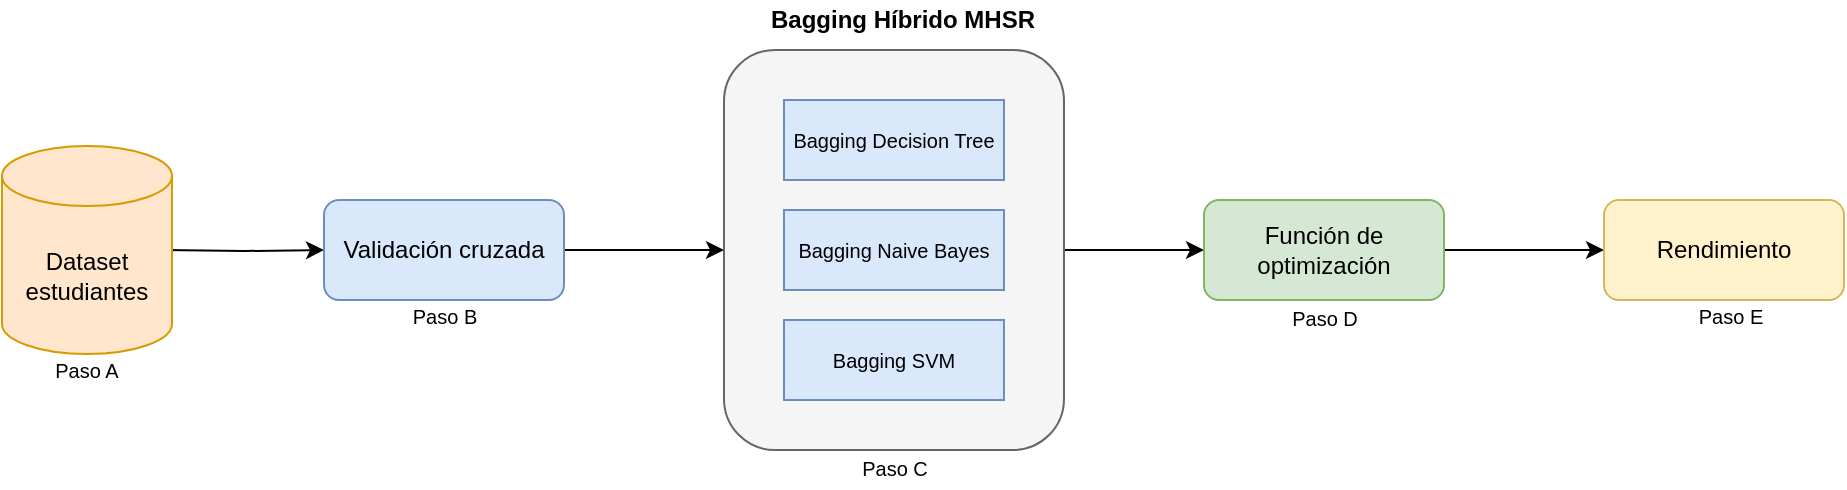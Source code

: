 <mxfile version="14.8.5" type="device" pages="5"><diagram id="N2TZJA6Du2syHs8YAwOE" name="validación cruzada"><mxGraphModel dx="1422" dy="762" grid="0" gridSize="10" guides="1" tooltips="1" connect="1" arrows="1" fold="1" page="0" pageScale="1" pageWidth="827" pageHeight="1169" math="0" shadow="0"><root><mxCell id="0"/><mxCell id="1" parent="0"/><mxCell id="IevuPPQC-qcQ744BRTo6-2" style="edgeStyle=orthogonalEdgeStyle;rounded=0;orthogonalLoop=1;jettySize=auto;html=1;" parent="1" target="IevuPPQC-qcQ744BRTo6-3" edge="1"><mxGeometry relative="1" as="geometry"><mxPoint x="240" y="180" as="targetPoint"/><mxPoint x="160" y="175" as="sourcePoint"/></mxGeometry></mxCell><mxCell id="IevuPPQC-qcQ744BRTo6-4" style="edgeStyle=orthogonalEdgeStyle;rounded=0;orthogonalLoop=1;jettySize=auto;html=1;" parent="1" source="IevuPPQC-qcQ744BRTo6-3" target="IevuPPQC-qcQ744BRTo6-5" edge="1"><mxGeometry relative="1" as="geometry"><mxPoint x="480" y="175" as="targetPoint"/></mxGeometry></mxCell><mxCell id="IevuPPQC-qcQ744BRTo6-3" value="Validación cruzada" style="rounded=1;whiteSpace=wrap;html=1;fillColor=#dae8fc;strokeColor=#6c8ebf;" parent="1" vertex="1"><mxGeometry x="240" y="150" width="120" height="50" as="geometry"/></mxCell><mxCell id="IevuPPQC-qcQ744BRTo6-8" style="edgeStyle=orthogonalEdgeStyle;rounded=0;orthogonalLoop=1;jettySize=auto;html=1;" parent="1" source="IevuPPQC-qcQ744BRTo6-5" target="IevuPPQC-qcQ744BRTo6-6" edge="1"><mxGeometry relative="1" as="geometry"/></mxCell><mxCell id="IevuPPQC-qcQ744BRTo6-5" value="" style="rounded=1;whiteSpace=wrap;html=1;align=center;fillColor=#f5f5f5;strokeColor=#666666;fontColor=#333333;" parent="1" vertex="1"><mxGeometry x="440" y="75" width="170" height="200" as="geometry"/></mxCell><mxCell id="IevuPPQC-qcQ744BRTo6-14" style="edgeStyle=orthogonalEdgeStyle;rounded=0;orthogonalLoop=1;jettySize=auto;html=1;entryX=0;entryY=0.5;entryDx=0;entryDy=0;" parent="1" source="IevuPPQC-qcQ744BRTo6-6" target="IevuPPQC-qcQ744BRTo6-12" edge="1"><mxGeometry relative="1" as="geometry"/></mxCell><mxCell id="IevuPPQC-qcQ744BRTo6-6" value="Función de optimización" style="rounded=1;whiteSpace=wrap;html=1;fillColor=#d5e8d4;strokeColor=#82b366;" parent="1" vertex="1"><mxGeometry x="680" y="150" width="120" height="50" as="geometry"/></mxCell><mxCell id="IevuPPQC-qcQ744BRTo6-9" value="&lt;font style=&quot;font-size: 10px&quot;&gt;Bagging Decision Tree&lt;/font&gt;" style="rounded=0;whiteSpace=wrap;html=1;fillColor=#dae8fc;strokeColor=#6c8ebf;" parent="1" vertex="1"><mxGeometry x="470" y="100" width="110" height="40" as="geometry"/></mxCell><mxCell id="IevuPPQC-qcQ744BRTo6-10" value="&lt;font style=&quot;font-size: 10px&quot;&gt;Bagging Naive Bayes&lt;/font&gt;" style="rounded=0;whiteSpace=wrap;html=1;fillColor=#dae8fc;strokeColor=#6c8ebf;" parent="1" vertex="1"><mxGeometry x="470" y="155" width="110" height="40" as="geometry"/></mxCell><mxCell id="IevuPPQC-qcQ744BRTo6-11" value="&lt;font style=&quot;font-size: 10px&quot;&gt;Bagging SVM&lt;/font&gt;" style="rounded=0;whiteSpace=wrap;html=1;fillColor=#dae8fc;strokeColor=#6c8ebf;" parent="1" vertex="1"><mxGeometry x="470" y="210" width="110" height="40" as="geometry"/></mxCell><mxCell id="IevuPPQC-qcQ744BRTo6-12" value="Rendimiento" style="rounded=1;whiteSpace=wrap;html=1;fillColor=#fff2cc;strokeColor=#d6b656;" parent="1" vertex="1"><mxGeometry x="880" y="150" width="120" height="50" as="geometry"/></mxCell><mxCell id="IevuPPQC-qcQ744BRTo6-15" value="&lt;b&gt;Bagging Híbrido MHSR&lt;/b&gt;" style="text;html=1;strokeColor=none;fillColor=none;align=center;verticalAlign=middle;whiteSpace=wrap;rounded=0;" parent="1" vertex="1"><mxGeometry x="457" y="50" width="145" height="20" as="geometry"/></mxCell><mxCell id="IevuPPQC-qcQ744BRTo6-20" value="&lt;span&gt;Dataset estudiantes&lt;/span&gt;" style="shape=cylinder3;whiteSpace=wrap;html=1;boundedLbl=1;backgroundOutline=1;size=15;fillColor=#ffe6cc;strokeColor=#d79b00;" parent="1" vertex="1"><mxGeometry x="79" y="123" width="85" height="104" as="geometry"/></mxCell><mxCell id="IevuPPQC-qcQ744BRTo6-23" value="&lt;font style=&quot;font-size: 10px&quot;&gt;Paso A&lt;/font&gt;" style="text;html=1;strokeColor=none;fillColor=none;align=center;verticalAlign=middle;whiteSpace=wrap;rounded=0;" parent="1" vertex="1"><mxGeometry x="99.25" y="225" width="44.5" height="20" as="geometry"/></mxCell><mxCell id="IevuPPQC-qcQ744BRTo6-25" value="&lt;font style=&quot;font-size: 10px&quot;&gt;Paso B&lt;/font&gt;" style="text;html=1;strokeColor=none;fillColor=none;align=center;verticalAlign=middle;whiteSpace=wrap;rounded=0;" parent="1" vertex="1"><mxGeometry x="277.75" y="198" width="44.5" height="20" as="geometry"/></mxCell><mxCell id="IevuPPQC-qcQ744BRTo6-26" value="&lt;font style=&quot;font-size: 10px&quot;&gt;Paso C&lt;/font&gt;" style="text;html=1;strokeColor=none;fillColor=none;align=center;verticalAlign=middle;whiteSpace=wrap;rounded=0;" parent="1" vertex="1"><mxGeometry x="502.75" y="274" width="44.5" height="20" as="geometry"/></mxCell><mxCell id="IevuPPQC-qcQ744BRTo6-27" value="&lt;font style=&quot;font-size: 10px&quot;&gt;Paso D&lt;/font&gt;" style="text;html=1;strokeColor=none;fillColor=none;align=center;verticalAlign=middle;whiteSpace=wrap;rounded=0;" parent="1" vertex="1"><mxGeometry x="717.75" y="199" width="44.5" height="20" as="geometry"/></mxCell><mxCell id="IevuPPQC-qcQ744BRTo6-28" value="&lt;font style=&quot;font-size: 10px&quot;&gt;Paso E&lt;/font&gt;" style="text;html=1;strokeColor=none;fillColor=none;align=center;verticalAlign=middle;whiteSpace=wrap;rounded=0;" parent="1" vertex="1"><mxGeometry x="921" y="198" width="44.5" height="20" as="geometry"/></mxCell></root></mxGraphModel></diagram><diagram id="5_B37oVYiKjWoJT32FW2" name="bagging híbrido"><mxGraphModel dx="1422" dy="762" grid="0" gridSize="10" guides="1" tooltips="1" connect="1" arrows="1" fold="1" page="0" pageScale="1" pageWidth="827" pageHeight="1169" math="0" shadow="0"><root><mxCell id="9tdgU_UsoQfEM0NLHIND-0"/><mxCell id="9tdgU_UsoQfEM0NLHIND-1" parent="9tdgU_UsoQfEM0NLHIND-0"/><mxCell id="RwHG8aH5H14vJ3dtBlJ--0" style="edgeStyle=orthogonalEdgeStyle;rounded=0;orthogonalLoop=1;jettySize=auto;html=1;" parent="9tdgU_UsoQfEM0NLHIND-1" target="RwHG8aH5H14vJ3dtBlJ--2" edge="1"><mxGeometry relative="1" as="geometry"><mxPoint x="275" y="382" as="targetPoint"/><mxPoint x="195" y="377" as="sourcePoint"/></mxGeometry></mxCell><mxCell id="RwHG8aH5H14vJ3dtBlJ--23" style="edgeStyle=orthogonalEdgeStyle;rounded=0;orthogonalLoop=1;jettySize=auto;html=1;" parent="9tdgU_UsoQfEM0NLHIND-1" source="RwHG8aH5H14vJ3dtBlJ--2" edge="1"><mxGeometry relative="1" as="geometry"><mxPoint x="335" y="217.333" as="targetPoint"/></mxGeometry></mxCell><mxCell id="RwHG8aH5H14vJ3dtBlJ--26" style="edgeStyle=orthogonalEdgeStyle;rounded=0;orthogonalLoop=1;jettySize=auto;html=1;" parent="9tdgU_UsoQfEM0NLHIND-1" source="RwHG8aH5H14vJ3dtBlJ--2" edge="1"><mxGeometry relative="1" as="geometry"><mxPoint x="758.333" y="377.0" as="targetPoint"/></mxGeometry></mxCell><mxCell id="RwHG8aH5H14vJ3dtBlJ--2" value="Separar conjunto de datos" style="rounded=1;whiteSpace=wrap;html=1;fillColor=#dae8fc;strokeColor=#6c8ebf;" parent="9tdgU_UsoQfEM0NLHIND-1" vertex="1"><mxGeometry x="275" y="352" width="120" height="50" as="geometry"/></mxCell><mxCell id="RwHG8aH5H14vJ3dtBlJ--3" style="edgeStyle=orthogonalEdgeStyle;rounded=0;orthogonalLoop=1;jettySize=auto;html=1;" parent="9tdgU_UsoQfEM0NLHIND-1" source="RwHG8aH5H14vJ3dtBlJ--4" target="RwHG8aH5H14vJ3dtBlJ--6" edge="1"><mxGeometry relative="1" as="geometry"/></mxCell><mxCell id="RwHG8aH5H14vJ3dtBlJ--4" value="" style="rounded=1;whiteSpace=wrap;html=1;align=center;fillColor=#f5f5f5;strokeColor=#666666;fontColor=#333333;" parent="9tdgU_UsoQfEM0NLHIND-1" vertex="1"><mxGeometry x="533" y="87" width="170" height="200" as="geometry"/></mxCell><mxCell id="RwHG8aH5H14vJ3dtBlJ--5" style="edgeStyle=orthogonalEdgeStyle;rounded=0;orthogonalLoop=1;jettySize=auto;html=1;entryX=0;entryY=0.5;entryDx=0;entryDy=0;" parent="9tdgU_UsoQfEM0NLHIND-1" source="RwHG8aH5H14vJ3dtBlJ--6" target="RwHG8aH5H14vJ3dtBlJ--10" edge="1"><mxGeometry relative="1" as="geometry"/></mxCell><mxCell id="RwHG8aH5H14vJ3dtBlJ--6" value="Validar modelo con datos de prueba" style="rounded=1;whiteSpace=wrap;html=1;fillColor=#d5e8d4;strokeColor=#82b366;" parent="9tdgU_UsoQfEM0NLHIND-1" vertex="1"><mxGeometry x="763" y="350" width="120" height="50" as="geometry"/></mxCell><mxCell id="RwHG8aH5H14vJ3dtBlJ--7" value="&lt;font style=&quot;font-size: 10px&quot;&gt;Bagging Decision Tree&lt;/font&gt;" style="rounded=0;whiteSpace=wrap;html=1;fillColor=#dae8fc;strokeColor=#6c8ebf;" parent="9tdgU_UsoQfEM0NLHIND-1" vertex="1"><mxGeometry x="563" y="112" width="110" height="40" as="geometry"/></mxCell><mxCell id="RwHG8aH5H14vJ3dtBlJ--8" value="&lt;font style=&quot;font-size: 10px&quot;&gt;Bagging Naive Bayes&lt;/font&gt;" style="rounded=0;whiteSpace=wrap;html=1;fillColor=#dae8fc;strokeColor=#6c8ebf;" parent="9tdgU_UsoQfEM0NLHIND-1" vertex="1"><mxGeometry x="563" y="167" width="110" height="40" as="geometry"/></mxCell><mxCell id="RwHG8aH5H14vJ3dtBlJ--9" value="&lt;font style=&quot;font-size: 10px&quot;&gt;Bagging SVM&lt;/font&gt;" style="rounded=0;whiteSpace=wrap;html=1;fillColor=#dae8fc;strokeColor=#6c8ebf;" parent="9tdgU_UsoQfEM0NLHIND-1" vertex="1"><mxGeometry x="563" y="222" width="110" height="40" as="geometry"/></mxCell><mxCell id="RwHG8aH5H14vJ3dtBlJ--10" value="Rendimiento" style="rounded=1;whiteSpace=wrap;html=1;fillColor=#fff2cc;strokeColor=#d6b656;" parent="9tdgU_UsoQfEM0NLHIND-1" vertex="1"><mxGeometry x="953" y="350" width="120" height="50" as="geometry"/></mxCell><mxCell id="RwHG8aH5H14vJ3dtBlJ--11" value="&lt;b&gt;Bagging Híbrido MHSR&lt;/b&gt;" style="text;html=1;strokeColor=none;fillColor=none;align=center;verticalAlign=middle;whiteSpace=wrap;rounded=0;" parent="9tdgU_UsoQfEM0NLHIND-1" vertex="1"><mxGeometry x="550" y="62" width="145" height="20" as="geometry"/></mxCell><mxCell id="RwHG8aH5H14vJ3dtBlJ--12" value="&lt;span&gt;Dataset estudiantes&lt;/span&gt;" style="shape=cylinder3;whiteSpace=wrap;html=1;boundedLbl=1;backgroundOutline=1;size=15;fillColor=#ffe6cc;strokeColor=#d79b00;" parent="9tdgU_UsoQfEM0NLHIND-1" vertex="1"><mxGeometry x="114" y="325" width="85" height="104" as="geometry"/></mxCell><mxCell id="RwHG8aH5H14vJ3dtBlJ--13" value="&lt;font style=&quot;font-size: 10px&quot;&gt;Paso A&lt;/font&gt;" style="text;html=1;strokeColor=none;fillColor=none;align=center;verticalAlign=middle;whiteSpace=wrap;rounded=0;" parent="9tdgU_UsoQfEM0NLHIND-1" vertex="1"><mxGeometry x="134.25" y="427" width="44.5" height="20" as="geometry"/></mxCell><mxCell id="RwHG8aH5H14vJ3dtBlJ--14" value="&lt;font style=&quot;font-size: 10px&quot;&gt;Paso B&lt;/font&gt;" style="text;html=1;strokeColor=none;fillColor=none;align=center;verticalAlign=middle;whiteSpace=wrap;rounded=0;" parent="9tdgU_UsoQfEM0NLHIND-1" vertex="1"><mxGeometry x="303" y="402" width="44.5" height="20" as="geometry"/></mxCell><mxCell id="RwHG8aH5H14vJ3dtBlJ--15" value="&lt;font style=&quot;font-size: 10px&quot;&gt;Paso D&lt;/font&gt;" style="text;html=1;strokeColor=none;fillColor=none;align=center;verticalAlign=middle;whiteSpace=wrap;rounded=0;" parent="9tdgU_UsoQfEM0NLHIND-1" vertex="1"><mxGeometry x="595.75" y="286" width="44.5" height="20" as="geometry"/></mxCell><mxCell id="RwHG8aH5H14vJ3dtBlJ--16" value="&lt;font style=&quot;font-size: 10px&quot;&gt;Paso E&lt;/font&gt;" style="text;html=1;strokeColor=none;fillColor=none;align=center;verticalAlign=middle;whiteSpace=wrap;rounded=0;" parent="9tdgU_UsoQfEM0NLHIND-1" vertex="1"><mxGeometry x="800.75" y="400" width="44.5" height="20" as="geometry"/></mxCell><mxCell id="RwHG8aH5H14vJ3dtBlJ--17" value="&lt;font style=&quot;font-size: 10px&quot;&gt;Paso F&lt;/font&gt;" style="text;html=1;strokeColor=none;fillColor=none;align=center;verticalAlign=middle;whiteSpace=wrap;rounded=0;" parent="9tdgU_UsoQfEM0NLHIND-1" vertex="1"><mxGeometry x="990.75" y="400" width="44.5" height="20" as="geometry"/></mxCell><mxCell id="RwHG8aH5H14vJ3dtBlJ--25" style="edgeStyle=orthogonalEdgeStyle;rounded=0;orthogonalLoop=1;jettySize=auto;html=1;" parent="9tdgU_UsoQfEM0NLHIND-1" source="RwHG8aH5H14vJ3dtBlJ--22" edge="1"><mxGeometry relative="1" as="geometry"><mxPoint x="530" y="194" as="targetPoint"/></mxGeometry></mxCell><mxCell id="RwHG8aH5H14vJ3dtBlJ--22" value="datos de entrenamiento" style="rounded=1;whiteSpace=wrap;html=1;fillColor=#d5e8d4;strokeColor=#82b366;" parent="9tdgU_UsoQfEM0NLHIND-1" vertex="1"><mxGeometry x="280" y="169" width="120" height="50" as="geometry"/></mxCell><mxCell id="RwHG8aH5H14vJ3dtBlJ--27" value="&lt;font style=&quot;font-size: 10px&quot;&gt;Paso C&lt;/font&gt;" style="text;html=1;strokeColor=none;fillColor=none;align=center;verticalAlign=middle;whiteSpace=wrap;rounded=0;" parent="9tdgU_UsoQfEM0NLHIND-1" vertex="1"><mxGeometry x="339" y="219" width="44.5" height="20" as="geometry"/></mxCell></root></mxGraphModel></diagram><diagram name="Bagging" id="Qr1WZ4mYswpFCwmaDDkZ"><mxGraphModel dx="723" dy="375" grid="0" gridSize="10" guides="1" tooltips="1" connect="1" arrows="1" fold="1" page="0" pageScale="1" pageWidth="827" pageHeight="1169" math="0" shadow="0"><root><mxCell id="T3yZCdiq-XXfJCY_7sdT-0"/><mxCell id="T3yZCdiq-XXfJCY_7sdT-1" parent="T3yZCdiq-XXfJCY_7sdT-0"/><mxCell id="9xt1KDGMKNO22UtTy3wl-9" style="edgeStyle=orthogonalEdgeStyle;rounded=0;orthogonalLoop=1;jettySize=auto;html=1;entryX=0.5;entryY=1;entryDx=0;entryDy=0;" edge="1" parent="T3yZCdiq-XXfJCY_7sdT-1" source="T3yZCdiq-XXfJCY_7sdT-5" target="T3yZCdiq-XXfJCY_7sdT-22"><mxGeometry relative="1" as="geometry"/></mxCell><mxCell id="9xt1KDGMKNO22UtTy3wl-10" style="edgeStyle=orthogonalEdgeStyle;rounded=0;orthogonalLoop=1;jettySize=auto;html=1;entryX=0;entryY=0.5;entryDx=0;entryDy=0;" edge="1" parent="T3yZCdiq-XXfJCY_7sdT-1" source="T3yZCdiq-XXfJCY_7sdT-5" target="T3yZCdiq-XXfJCY_7sdT-9"><mxGeometry relative="1" as="geometry"/></mxCell><mxCell id="T3yZCdiq-XXfJCY_7sdT-5" value="Separar conjunto de datos" style="rounded=1;whiteSpace=wrap;html=1;fillColor=#dae8fc;strokeColor=#6c8ebf;" vertex="1" parent="T3yZCdiq-XXfJCY_7sdT-1"><mxGeometry x="439" y="352" width="120" height="50" as="geometry"/></mxCell><mxCell id="T3yZCdiq-XXfJCY_7sdT-8" style="edgeStyle=orthogonalEdgeStyle;rounded=0;orthogonalLoop=1;jettySize=auto;html=1;entryX=0;entryY=0.5;entryDx=0;entryDy=0;" edge="1" parent="T3yZCdiq-XXfJCY_7sdT-1" source="T3yZCdiq-XXfJCY_7sdT-9" target="T3yZCdiq-XXfJCY_7sdT-13"><mxGeometry relative="1" as="geometry"/></mxCell><mxCell id="T3yZCdiq-XXfJCY_7sdT-9" value="Validar modelo con datos de prueba" style="rounded=1;whiteSpace=wrap;html=1;fillColor=#d5e8d4;strokeColor=#82b366;" vertex="1" parent="T3yZCdiq-XXfJCY_7sdT-1"><mxGeometry x="711" y="352" width="120" height="50" as="geometry"/></mxCell><mxCell id="T3yZCdiq-XXfJCY_7sdT-13" value="Rendimiento" style="rounded=1;whiteSpace=wrap;html=1;fillColor=#fff2cc;strokeColor=#d6b656;" vertex="1" parent="T3yZCdiq-XXfJCY_7sdT-1"><mxGeometry x="903" y="352" width="120" height="50" as="geometry"/></mxCell><mxCell id="9xt1KDGMKNO22UtTy3wl-12" style="edgeStyle=orthogonalEdgeStyle;rounded=0;orthogonalLoop=1;jettySize=auto;html=1;entryX=0;entryY=0.5;entryDx=0;entryDy=0;" edge="1" parent="T3yZCdiq-XXfJCY_7sdT-1" source="T3yZCdiq-XXfJCY_7sdT-15" target="9xt1KDGMKNO22UtTy3wl-8"><mxGeometry relative="1" as="geometry"/></mxCell><mxCell id="T3yZCdiq-XXfJCY_7sdT-15" value="&lt;span&gt;Dataset estudiantes&lt;/span&gt;" style="shape=cylinder3;whiteSpace=wrap;html=1;boundedLbl=1;backgroundOutline=1;size=15;fillColor=#ffe6cc;strokeColor=#d79b00;" vertex="1" parent="T3yZCdiq-XXfJCY_7sdT-1"><mxGeometry x="49.25" y="325" width="85" height="104" as="geometry"/></mxCell><mxCell id="T3yZCdiq-XXfJCY_7sdT-16" value="&lt;font style=&quot;font-size: 10px&quot;&gt;Paso A&lt;/font&gt;" style="text;html=1;strokeColor=none;fillColor=none;align=center;verticalAlign=middle;whiteSpace=wrap;rounded=0;" vertex="1" parent="T3yZCdiq-XXfJCY_7sdT-1"><mxGeometry x="69.5" y="432" width="44.5" height="20" as="geometry"/></mxCell><mxCell id="T3yZCdiq-XXfJCY_7sdT-17" value="&lt;font style=&quot;font-size: 10px&quot;&gt;Paso B&lt;/font&gt;" style="text;html=1;strokeColor=none;fillColor=none;align=center;verticalAlign=middle;whiteSpace=wrap;rounded=0;" vertex="1" parent="T3yZCdiq-XXfJCY_7sdT-1"><mxGeometry x="270" y="404" width="44.5" height="20" as="geometry"/></mxCell><mxCell id="T3yZCdiq-XXfJCY_7sdT-19" value="&lt;font style=&quot;font-size: 10px&quot;&gt;Paso E&lt;/font&gt;" style="text;html=1;strokeColor=none;fillColor=none;align=center;verticalAlign=middle;whiteSpace=wrap;rounded=0;" vertex="1" parent="T3yZCdiq-XXfJCY_7sdT-1"><mxGeometry x="777" y="250" width="44.5" height="20" as="geometry"/></mxCell><mxCell id="T3yZCdiq-XXfJCY_7sdT-20" value="&lt;font style=&quot;font-size: 10px&quot;&gt;Paso F&lt;/font&gt;" style="text;html=1;strokeColor=none;fillColor=none;align=center;verticalAlign=middle;whiteSpace=wrap;rounded=0;" vertex="1" parent="T3yZCdiq-XXfJCY_7sdT-1"><mxGeometry x="748.75" y="402" width="44.5" height="20" as="geometry"/></mxCell><mxCell id="9xt1KDGMKNO22UtTy3wl-3" style="edgeStyle=orthogonalEdgeStyle;rounded=0;orthogonalLoop=1;jettySize=auto;html=1;entryX=0;entryY=0.5;entryDx=0;entryDy=0;" edge="1" parent="T3yZCdiq-XXfJCY_7sdT-1" source="T3yZCdiq-XXfJCY_7sdT-22" target="9xt1KDGMKNO22UtTy3wl-1"><mxGeometry relative="1" as="geometry"/></mxCell><mxCell id="T3yZCdiq-XXfJCY_7sdT-22" value="datos de entrenamiento" style="rounded=1;whiteSpace=wrap;html=1;fillColor=#d5e8d4;strokeColor=#82b366;" vertex="1" parent="T3yZCdiq-XXfJCY_7sdT-1"><mxGeometry x="439" y="200" width="120" height="50" as="geometry"/></mxCell><mxCell id="T3yZCdiq-XXfJCY_7sdT-23" value="&lt;font style=&quot;font-size: 10px&quot;&gt;Paso C&lt;/font&gt;" style="text;html=1;strokeColor=none;fillColor=none;align=center;verticalAlign=middle;whiteSpace=wrap;rounded=0;" vertex="1" parent="T3yZCdiq-XXfJCY_7sdT-1"><mxGeometry x="483" y="404" width="44.5" height="20" as="geometry"/></mxCell><mxCell id="9xt1KDGMKNO22UtTy3wl-4" style="edgeStyle=orthogonalEdgeStyle;rounded=0;orthogonalLoop=1;jettySize=auto;html=1;entryX=0.5;entryY=0;entryDx=0;entryDy=0;" edge="1" parent="T3yZCdiq-XXfJCY_7sdT-1" source="9xt1KDGMKNO22UtTy3wl-1" target="T3yZCdiq-XXfJCY_7sdT-9"><mxGeometry relative="1" as="geometry"/></mxCell><mxCell id="9xt1KDGMKNO22UtTy3wl-1" value="Bagging SVM" style="rounded=1;whiteSpace=wrap;html=1;fillColor=#e1d5e7;strokeColor=#9673a6;" vertex="1" parent="T3yZCdiq-XXfJCY_7sdT-1"><mxGeometry x="709" y="200" width="123" height="50" as="geometry"/></mxCell><mxCell id="9xt1KDGMKNO22UtTy3wl-2" value="&lt;font style=&quot;font-size: 10px&quot;&gt;Paso D&lt;/font&gt;" style="text;html=1;strokeColor=none;fillColor=none;align=center;verticalAlign=middle;whiteSpace=wrap;rounded=0;" vertex="1" parent="T3yZCdiq-XXfJCY_7sdT-1"><mxGeometry x="505" y="250" width="44.5" height="20" as="geometry"/></mxCell><mxCell id="9xt1KDGMKNO22UtTy3wl-11" style="edgeStyle=orthogonalEdgeStyle;rounded=0;orthogonalLoop=1;jettySize=auto;html=1;entryX=0;entryY=0.5;entryDx=0;entryDy=0;" edge="1" parent="T3yZCdiq-XXfJCY_7sdT-1" source="9xt1KDGMKNO22UtTy3wl-8" target="T3yZCdiq-XXfJCY_7sdT-5"><mxGeometry relative="1" as="geometry"/></mxCell><mxCell id="9xt1KDGMKNO22UtTy3wl-8" value="convertir datos categóricos a numéricos" style="rounded=1;whiteSpace=wrap;html=1;fillColor=#b0e3e6;strokeColor=#0e8088;" vertex="1" parent="T3yZCdiq-XXfJCY_7sdT-1"><mxGeometry x="210" y="352" width="145" height="50" as="geometry"/></mxCell><mxCell id="9xt1KDGMKNO22UtTy3wl-16" value="&lt;font style=&quot;font-size: 10px&quot;&gt;Paso G&lt;/font&gt;" style="text;html=1;strokeColor=none;fillColor=none;align=center;verticalAlign=middle;whiteSpace=wrap;rounded=0;" vertex="1" parent="T3yZCdiq-XXfJCY_7sdT-1"><mxGeometry x="949" y="402" width="44.5" height="20" as="geometry"/></mxCell></root></mxGraphModel></diagram><diagram id="Jd4wSJJdCZXg3dkXb9Yl" name="optimize function"><mxGraphModel dx="1422" dy="762" grid="0" gridSize="10" guides="1" tooltips="1" connect="1" arrows="1" fold="1" page="1" pageScale="1" pageWidth="827" pageHeight="1169" math="0" shadow="0"><root><mxCell id="HfJIRG1BOyePkc0GwD7s-0"/><mxCell id="HfJIRG1BOyePkc0GwD7s-1" parent="HfJIRG1BOyePkc0GwD7s-0"/><mxCell id="mo-A_8j3QUQVuwUQehNS-46" value="" style="rounded=1;whiteSpace=wrap;html=1;fillColor=#f5f5f5;strokeColor=#666666;fontColor=#333333;" parent="HfJIRG1BOyePkc0GwD7s-1" vertex="1"><mxGeometry x="59" y="172" width="620" height="213" as="geometry"/></mxCell><mxCell id="mo-A_8j3QUQVuwUQehNS-45" style="edgeStyle=orthogonalEdgeStyle;rounded=0;orthogonalLoop=1;jettySize=auto;html=1;entryX=0;entryY=0.5;entryDx=0;entryDy=0;" parent="HfJIRG1BOyePkc0GwD7s-1" source="mo-A_8j3QUQVuwUQehNS-38" target="mo-A_8j3QUQVuwUQehNS-23" edge="1"><mxGeometry relative="1" as="geometry"/></mxCell><mxCell id="mo-A_8j3QUQVuwUQehNS-38" value="" style="rounded=0;whiteSpace=wrap;html=1;fillColor=#d5e8d4;strokeColor=#82b366;" parent="HfJIRG1BOyePkc0GwD7s-1" vertex="1"><mxGeometry x="485" y="238" width="171" height="84" as="geometry"/></mxCell><mxCell id="mo-A_8j3QUQVuwUQehNS-10" style="edgeStyle=orthogonalEdgeStyle;rounded=0;orthogonalLoop=1;jettySize=auto;html=1;entryX=0;entryY=0.5;entryDx=0;entryDy=0;" parent="HfJIRG1BOyePkc0GwD7s-1" source="mo-A_8j3QUQVuwUQehNS-1" target="mo-A_8j3QUQVuwUQehNS-7" edge="1"><mxGeometry relative="1" as="geometry"/></mxCell><mxCell id="mo-A_8j3QUQVuwUQehNS-1" value="&lt;font style=&quot;font-size: 10px&quot;&gt;Resultados del modelo Bagging Decision Tree&lt;/font&gt;" style="rounded=0;whiteSpace=wrap;html=1;fillColor=#dae8fc;strokeColor=#6c8ebf;" parent="HfJIRG1BOyePkc0GwD7s-1" vertex="1"><mxGeometry x="90" y="190" width="110" height="40" as="geometry"/></mxCell><mxCell id="mo-A_8j3QUQVuwUQehNS-11" style="edgeStyle=orthogonalEdgeStyle;rounded=0;orthogonalLoop=1;jettySize=auto;html=1;entryX=0;entryY=0.5;entryDx=0;entryDy=0;" parent="HfJIRG1BOyePkc0GwD7s-1" source="mo-A_8j3QUQVuwUQehNS-2" edge="1"><mxGeometry relative="1" as="geometry"><mxPoint x="280" y="280" as="targetPoint"/></mxGeometry></mxCell><mxCell id="mo-A_8j3QUQVuwUQehNS-2" value="&lt;font style=&quot;font-size: 10px&quot;&gt;Resultados del modelo Bagging Naive Bayes&lt;/font&gt;" style="rounded=0;whiteSpace=wrap;html=1;fillColor=#dae8fc;strokeColor=#6c8ebf;" parent="HfJIRG1BOyePkc0GwD7s-1" vertex="1"><mxGeometry x="90" y="260" width="110" height="40" as="geometry"/></mxCell><mxCell id="mo-A_8j3QUQVuwUQehNS-12" style="edgeStyle=orthogonalEdgeStyle;rounded=0;orthogonalLoop=1;jettySize=auto;html=1;entryX=0;entryY=0.5;entryDx=0;entryDy=0;" parent="HfJIRG1BOyePkc0GwD7s-1" source="mo-A_8j3QUQVuwUQehNS-3" edge="1"><mxGeometry relative="1" as="geometry"><mxPoint x="280" y="350" as="targetPoint"/></mxGeometry></mxCell><mxCell id="mo-A_8j3QUQVuwUQehNS-3" value="&lt;font style=&quot;font-size: 10px&quot;&gt;Resultados del modelo Bagging SVM&lt;/font&gt;" style="rounded=0;whiteSpace=wrap;html=1;fillColor=#dae8fc;strokeColor=#6c8ebf;" parent="HfJIRG1BOyePkc0GwD7s-1" vertex="1"><mxGeometry x="90" y="330" width="110" height="40" as="geometry"/></mxCell><mxCell id="mo-A_8j3QUQVuwUQehNS-39" style="edgeStyle=orthogonalEdgeStyle;rounded=0;orthogonalLoop=1;jettySize=auto;html=1;entryX=0;entryY=0.5;entryDx=0;entryDy=0;" parent="HfJIRG1BOyePkc0GwD7s-1" source="mo-A_8j3QUQVuwUQehNS-7" target="mo-A_8j3QUQVuwUQehNS-38" edge="1"><mxGeometry relative="1" as="geometry"/></mxCell><mxCell id="mo-A_8j3QUQVuwUQehNS-7" value="&lt;font style=&quot;font-size: 10px&quot;&gt;Resultados x Peso1&lt;/font&gt;" style="rounded=0;whiteSpace=wrap;html=1;fillColor=#ffe6cc;strokeColor=#d79b00;" parent="HfJIRG1BOyePkc0GwD7s-1" vertex="1"><mxGeometry x="280" y="190" width="110" height="40" as="geometry"/></mxCell><mxCell id="mo-A_8j3QUQVuwUQehNS-40" style="edgeStyle=orthogonalEdgeStyle;rounded=0;orthogonalLoop=1;jettySize=auto;html=1;entryX=0;entryY=0.5;entryDx=0;entryDy=0;" parent="HfJIRG1BOyePkc0GwD7s-1" source="mo-A_8j3QUQVuwUQehNS-13" target="mo-A_8j3QUQVuwUQehNS-38" edge="1"><mxGeometry relative="1" as="geometry"/></mxCell><mxCell id="mo-A_8j3QUQVuwUQehNS-13" value="&lt;font style=&quot;font-size: 10px&quot;&gt;Resultados x Peso2&lt;/font&gt;" style="rounded=0;whiteSpace=wrap;html=1;fillColor=#ffe6cc;strokeColor=#d79b00;" parent="HfJIRG1BOyePkc0GwD7s-1" vertex="1"><mxGeometry x="280" y="260" width="110" height="40" as="geometry"/></mxCell><mxCell id="mo-A_8j3QUQVuwUQehNS-41" style="edgeStyle=orthogonalEdgeStyle;rounded=0;orthogonalLoop=1;jettySize=auto;html=1;entryX=0;entryY=0.5;entryDx=0;entryDy=0;" parent="HfJIRG1BOyePkc0GwD7s-1" source="mo-A_8j3QUQVuwUQehNS-14" target="mo-A_8j3QUQVuwUQehNS-38" edge="1"><mxGeometry relative="1" as="geometry"/></mxCell><mxCell id="mo-A_8j3QUQVuwUQehNS-14" value="&lt;font style=&quot;font-size: 10px&quot;&gt;Resultados x Peso3&lt;/font&gt;" style="rounded=0;whiteSpace=wrap;html=1;fillColor=#ffe6cc;strokeColor=#d79b00;" parent="HfJIRG1BOyePkc0GwD7s-1" vertex="1"><mxGeometry x="280" y="330" width="110" height="40" as="geometry"/></mxCell><mxCell id="mo-A_8j3QUQVuwUQehNS-18" value="&lt;font style=&quot;font-size: 10px&quot;&gt;Vfinal[0] = Voto1 + Voto2 + Voto3&lt;/font&gt;" style="text;html=1;strokeColor=none;fillColor=none;align=center;verticalAlign=middle;whiteSpace=wrap;rounded=0;" parent="HfJIRG1BOyePkc0GwD7s-1" vertex="1"><mxGeometry x="491" y="250.5" width="165" height="20" as="geometry"/></mxCell><mxCell id="mo-A_8j3QUQVuwUQehNS-23" value="&lt;b&gt;&amp;nbsp;Resultado Final&lt;/b&gt;" style="text;html=1;strokeColor=none;fillColor=none;align=center;verticalAlign=middle;whiteSpace=wrap;rounded=0;" parent="HfJIRG1BOyePkc0GwD7s-1" vertex="1"><mxGeometry x="720" y="270" width="99" height="20" as="geometry"/></mxCell><mxCell id="mo-A_8j3QUQVuwUQehNS-42" value="Evaluación de resultados" style="text;html=1;align=center;verticalAlign=middle;resizable=0;points=[];autosize=1;strokeColor=none;" parent="HfJIRG1BOyePkc0GwD7s-1" vertex="1"><mxGeometry x="495.5" y="214" width="150" height="20" as="geometry"/></mxCell><mxCell id="mo-A_8j3QUQVuwUQehNS-47" value="&lt;b&gt;Función de optmización&lt;/b&gt;" style="text;html=1;strokeColor=none;fillColor=none;align=center;verticalAlign=middle;whiteSpace=wrap;rounded=0;" parent="HfJIRG1BOyePkc0GwD7s-1" vertex="1"><mxGeometry x="289" y="146" width="170" height="20" as="geometry"/></mxCell><mxCell id="mo-A_8j3QUQVuwUQehNS-48" value="&lt;font style=&quot;font-size: 10px&quot;&gt;Vfinal[n] = Voto1 + Voto2 + Voto3&lt;/font&gt;" style="text;html=1;strokeColor=none;fillColor=none;align=center;verticalAlign=middle;whiteSpace=wrap;rounded=0;" parent="HfJIRG1BOyePkc0GwD7s-1" vertex="1"><mxGeometry x="491" y="289.5" width="165" height="20" as="geometry"/></mxCell><mxCell id="mo-A_8j3QUQVuwUQehNS-49" value="" style="endArrow=none;dashed=1;html=1;dashPattern=1 3;strokeWidth=2;entryX=0.237;entryY=1.002;entryDx=0;entryDy=0;entryPerimeter=0;" parent="HfJIRG1BOyePkc0GwD7s-1" target="mo-A_8j3QUQVuwUQehNS-18" edge="1"><mxGeometry width="50" height="50" relative="1" as="geometry"><mxPoint x="530" y="291.5" as="sourcePoint"/><mxPoint x="580" y="241.5" as="targetPoint"/></mxGeometry></mxCell><mxCell id="mo-A_8j3QUQVuwUQehNS-50" value="&lt;font style=&quot;font-size: 10px&quot;&gt;Voto1&lt;/font&gt;" style="text;html=1;strokeColor=none;fillColor=none;align=center;verticalAlign=middle;whiteSpace=wrap;rounded=0;" parent="HfJIRG1BOyePkc0GwD7s-1" vertex="1"><mxGeometry x="402" y="190" width="40" height="20" as="geometry"/></mxCell><mxCell id="mo-A_8j3QUQVuwUQehNS-51" value="&lt;font style=&quot;font-size: 10px&quot;&gt;Voto2&lt;/font&gt;" style="text;html=1;strokeColor=none;fillColor=none;align=center;verticalAlign=middle;whiteSpace=wrap;rounded=0;" parent="HfJIRG1BOyePkc0GwD7s-1" vertex="1"><mxGeometry x="402" y="260" width="40" height="20" as="geometry"/></mxCell><mxCell id="mo-A_8j3QUQVuwUQehNS-52" value="&lt;font style=&quot;font-size: 10px&quot;&gt;Voto2&lt;/font&gt;" style="text;html=1;strokeColor=none;fillColor=none;align=center;verticalAlign=middle;whiteSpace=wrap;rounded=0;" parent="HfJIRG1BOyePkc0GwD7s-1" vertex="1"><mxGeometry x="402" y="330" width="40" height="20" as="geometry"/></mxCell></root></mxGraphModel></diagram><diagram id="prYbKJP_ztBFHxPwekC8" name="Procesamiento"><mxGraphModel dx="1185" dy="635" grid="0" gridSize="10" guides="1" tooltips="1" connect="1" arrows="1" fold="1" page="1" pageScale="1" pageWidth="827" pageHeight="1169" math="0" shadow="0"><root><mxCell id="p4UCabyUIzqSdDbmbKs3-0"/><mxCell id="p4UCabyUIzqSdDbmbKs3-1" parent="p4UCabyUIzqSdDbmbKs3-0"/><mxCell id="QUpaBrUcOnVbT-j53g6y-6" style="edgeStyle=orthogonalEdgeStyle;rounded=0;orthogonalLoop=1;jettySize=auto;html=1;entryX=0;entryY=0.5;entryDx=0;entryDy=0;" edge="1" parent="p4UCabyUIzqSdDbmbKs3-1" source="QUpaBrUcOnVbT-j53g6y-7" target="QUpaBrUcOnVbT-j53g6y-19"><mxGeometry relative="1" as="geometry"/></mxCell><mxCell id="QUpaBrUcOnVbT-j53g6y-7" value="&lt;span&gt;Dataset estudiantes&lt;/span&gt;" style="shape=cylinder3;whiteSpace=wrap;html=1;boundedLbl=1;backgroundOutline=1;size=15;fillColor=#ffe6cc;strokeColor=#d79b00;" vertex="1" parent="p4UCabyUIzqSdDbmbKs3-1"><mxGeometry x="222" y="146" width="85" height="104" as="geometry"/></mxCell><mxCell id="QUpaBrUcOnVbT-j53g6y-19" value="Separación del conjunto de datos" style="rounded=1;whiteSpace=wrap;html=1;fillColor=#dae8fc;strokeColor=#6c8ebf;" vertex="1" parent="p4UCabyUIzqSdDbmbKs3-1"><mxGeometry x="382.75" y="153" width="145" height="90" as="geometry"/></mxCell><mxCell id="QUpaBrUcOnVbT-j53g6y-21" style="edgeStyle=orthogonalEdgeStyle;rounded=0;orthogonalLoop=1;jettySize=auto;html=1;entryX=0;entryY=0.5;entryDx=0;entryDy=0;" edge="1" parent="p4UCabyUIzqSdDbmbKs3-1" source="QUpaBrUcOnVbT-j53g6y-22" target="QUpaBrUcOnVbT-j53g6y-23"><mxGeometry relative="1" as="geometry"/></mxCell><mxCell id="QUpaBrUcOnVbT-j53g6y-22" value="&lt;span&gt;Dataset estudiantes&lt;/span&gt;" style="shape=cylinder3;whiteSpace=wrap;html=1;boundedLbl=1;backgroundOutline=1;size=15;fillColor=#ffe6cc;strokeColor=#d79b00;" vertex="1" parent="p4UCabyUIzqSdDbmbKs3-1"><mxGeometry x="47" y="299" width="85" height="104" as="geometry"/></mxCell><mxCell id="QUpaBrUcOnVbT-j53g6y-25" style="edgeStyle=orthogonalEdgeStyle;rounded=0;orthogonalLoop=1;jettySize=auto;html=1;entryX=0;entryY=0.5;entryDx=0;entryDy=0;" edge="1" parent="p4UCabyUIzqSdDbmbKs3-1" source="QUpaBrUcOnVbT-j53g6y-23" target="QUpaBrUcOnVbT-j53g6y-24"><mxGeometry relative="1" as="geometry"/></mxCell><mxCell id="QUpaBrUcOnVbT-j53g6y-23" value="Identificar variable clase" style="rounded=1;whiteSpace=wrap;html=1;fillColor=#dae8fc;strokeColor=#6c8ebf;" vertex="1" parent="p4UCabyUIzqSdDbmbKs3-1"><mxGeometry x="213.5" y="319" width="118.75" height="64" as="geometry"/></mxCell><mxCell id="aYP9sg3TjZDabsT6EjlZ-16" style="edgeStyle=orthogonalEdgeStyle;rounded=0;orthogonalLoop=1;jettySize=auto;html=1;entryX=0;entryY=0.5;entryDx=0;entryDy=0;" edge="1" parent="p4UCabyUIzqSdDbmbKs3-1" source="QUpaBrUcOnVbT-j53g6y-24" target="aYP9sg3TjZDabsT6EjlZ-15"><mxGeometry relative="1" as="geometry"/></mxCell><mxCell id="QUpaBrUcOnVbT-j53g6y-24" value="Proceso balanceo de datos" style="rounded=1;whiteSpace=wrap;html=1;fillColor=#fff2cc;strokeColor=#d6b656;" vertex="1" parent="p4UCabyUIzqSdDbmbKs3-1"><mxGeometry x="420" y="318" width="130" height="66" as="geometry"/></mxCell><mxCell id="aYP9sg3TjZDabsT6EjlZ-0" value="&lt;font style=&quot;font-size: 10px&quot;&gt;Paso A&lt;/font&gt;" style="text;html=1;strokeColor=none;fillColor=none;align=center;verticalAlign=middle;whiteSpace=wrap;rounded=0;" vertex="1" parent="p4UCabyUIzqSdDbmbKs3-1"><mxGeometry x="67.25" y="403" width="44.5" height="20" as="geometry"/></mxCell><mxCell id="aYP9sg3TjZDabsT6EjlZ-1" value="&lt;font style=&quot;font-size: 10px&quot;&gt;Paso B&lt;/font&gt;" style="text;html=1;strokeColor=none;fillColor=none;align=center;verticalAlign=middle;whiteSpace=wrap;rounded=0;" vertex="1" parent="p4UCabyUIzqSdDbmbKs3-1"><mxGeometry x="246" y="383" width="44.5" height="20" as="geometry"/></mxCell><mxCell id="aYP9sg3TjZDabsT6EjlZ-2" value="&lt;font style=&quot;font-size: 10px&quot;&gt;Paso C&lt;/font&gt;" style="text;html=1;strokeColor=none;fillColor=none;align=center;verticalAlign=middle;whiteSpace=wrap;rounded=0;" vertex="1" parent="p4UCabyUIzqSdDbmbKs3-1"><mxGeometry x="462.75" y="383" width="44.5" height="20" as="geometry"/></mxCell><mxCell id="aYP9sg3TjZDabsT6EjlZ-3" style="edgeStyle=orthogonalEdgeStyle;rounded=0;orthogonalLoop=1;jettySize=auto;html=1;entryX=0;entryY=0.5;entryDx=0;entryDy=0;" edge="1" parent="p4UCabyUIzqSdDbmbKs3-1" source="aYP9sg3TjZDabsT6EjlZ-4" target="aYP9sg3TjZDabsT6EjlZ-6"><mxGeometry relative="1" as="geometry"/></mxCell><mxCell id="aYP9sg3TjZDabsT6EjlZ-4" value="&lt;span&gt;Dataset estudiantes&lt;/span&gt;" style="shape=cylinder3;whiteSpace=wrap;html=1;boundedLbl=1;backgroundOutline=1;size=15;fillColor=#ffe6cc;strokeColor=#d79b00;" vertex="1" parent="p4UCabyUIzqSdDbmbKs3-1"><mxGeometry x="114" y="498" width="85" height="104" as="geometry"/></mxCell><mxCell id="aYP9sg3TjZDabsT6EjlZ-5" style="edgeStyle=orthogonalEdgeStyle;rounded=0;orthogonalLoop=1;jettySize=auto;html=1;entryX=0;entryY=0.5;entryDx=0;entryDy=0;" edge="1" parent="p4UCabyUIzqSdDbmbKs3-1" source="aYP9sg3TjZDabsT6EjlZ-6" target="aYP9sg3TjZDabsT6EjlZ-7"><mxGeometry relative="1" as="geometry"/></mxCell><mxCell id="aYP9sg3TjZDabsT6EjlZ-6" value="Identificar atributos nulos" style="rounded=1;whiteSpace=wrap;html=1;fillColor=#d5e8d4;strokeColor=#82b366;" vertex="1" parent="p4UCabyUIzqSdDbmbKs3-1"><mxGeometry x="268" y="519.5" width="123" height="61" as="geometry"/></mxCell><mxCell id="aYP9sg3TjZDabsT6EjlZ-11" style="edgeStyle=orthogonalEdgeStyle;rounded=0;orthogonalLoop=1;jettySize=auto;html=1;" edge="1" parent="p4UCabyUIzqSdDbmbKs3-1" source="aYP9sg3TjZDabsT6EjlZ-7"><mxGeometry relative="1" as="geometry"><mxPoint x="655.833" y="550" as="targetPoint"/></mxGeometry></mxCell><mxCell id="aYP9sg3TjZDabsT6EjlZ-7" value="Eliminar atributos nulos" style="rounded=1;whiteSpace=wrap;html=1;fillColor=#dae8fc;strokeColor=#6c8ebf;" vertex="1" parent="p4UCabyUIzqSdDbmbKs3-1"><mxGeometry x="447" y="521" width="143" height="58" as="geometry"/></mxCell><mxCell id="aYP9sg3TjZDabsT6EjlZ-8" value="&lt;font style=&quot;font-size: 10px&quot;&gt;Paso A&lt;/font&gt;" style="text;html=1;strokeColor=none;fillColor=none;align=center;verticalAlign=middle;whiteSpace=wrap;rounded=0;" vertex="1" parent="p4UCabyUIzqSdDbmbKs3-1"><mxGeometry x="134.25" y="605" width="44.5" height="20" as="geometry"/></mxCell><mxCell id="aYP9sg3TjZDabsT6EjlZ-9" value="&lt;font style=&quot;font-size: 10px&quot;&gt;Paso B&lt;/font&gt;" style="text;html=1;strokeColor=none;fillColor=none;align=center;verticalAlign=middle;whiteSpace=wrap;rounded=0;" vertex="1" parent="p4UCabyUIzqSdDbmbKs3-1"><mxGeometry x="307.25" y="580.5" width="44.5" height="20" as="geometry"/></mxCell><mxCell id="aYP9sg3TjZDabsT6EjlZ-10" value="&lt;font style=&quot;font-size: 10px&quot;&gt;Paso C&lt;/font&gt;" style="text;html=1;strokeColor=none;fillColor=none;align=center;verticalAlign=middle;whiteSpace=wrap;rounded=0;" vertex="1" parent="p4UCabyUIzqSdDbmbKs3-1"><mxGeometry x="496.25" y="580.5" width="44.5" height="20" as="geometry"/></mxCell><mxCell id="aYP9sg3TjZDabsT6EjlZ-12" value="Nuevo conjunto de datos" style="rounded=1;whiteSpace=wrap;html=1;" vertex="1" parent="p4UCabyUIzqSdDbmbKs3-1"><mxGeometry x="655" y="519.5" width="115" height="58" as="geometry"/></mxCell><mxCell id="aYP9sg3TjZDabsT6EjlZ-13" value="&lt;font style=&quot;font-size: 10px&quot;&gt;Paso D&lt;/font&gt;" style="text;html=1;strokeColor=none;fillColor=none;align=center;verticalAlign=middle;whiteSpace=wrap;rounded=0;" vertex="1" parent="p4UCabyUIzqSdDbmbKs3-1"><mxGeometry x="690.25" y="577.5" width="44.5" height="20" as="geometry"/></mxCell><mxCell id="aYP9sg3TjZDabsT6EjlZ-15" value="Conjunto de datos balanceado" style="rounded=1;whiteSpace=wrap;html=1;" vertex="1" parent="p4UCabyUIzqSdDbmbKs3-1"><mxGeometry x="624" y="318" width="130" height="66" as="geometry"/></mxCell><mxCell id="aYP9sg3TjZDabsT6EjlZ-17" value="&lt;font style=&quot;font-size: 10px&quot;&gt;Paso D&lt;/font&gt;" style="text;html=1;strokeColor=none;fillColor=none;align=center;verticalAlign=middle;whiteSpace=wrap;rounded=0;" vertex="1" parent="p4UCabyUIzqSdDbmbKs3-1"><mxGeometry x="676" y="384" width="44.5" height="20" as="geometry"/></mxCell></root></mxGraphModel></diagram></mxfile>